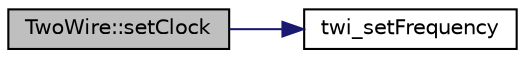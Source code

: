 digraph "TwoWire::setClock"
{
 // LATEX_PDF_SIZE
  edge [fontname="Helvetica",fontsize="10",labelfontname="Helvetica",labelfontsize="10"];
  node [fontname="Helvetica",fontsize="10",shape=record];
  rankdir="LR";
  Node1 [label="TwoWire::setClock",height=0.2,width=0.4,color="black", fillcolor="grey75", style="filled", fontcolor="black",tooltip=" "];
  Node1 -> Node2 [color="midnightblue",fontsize="10",style="solid",fontname="Helvetica"];
  Node2 [label="twi_setFrequency",height=0.2,width=0.4,color="black", fillcolor="white", style="filled",URL="$twi_8c.html#a0892bec48845989d57b71fd963a76b39",tooltip=" "];
}
